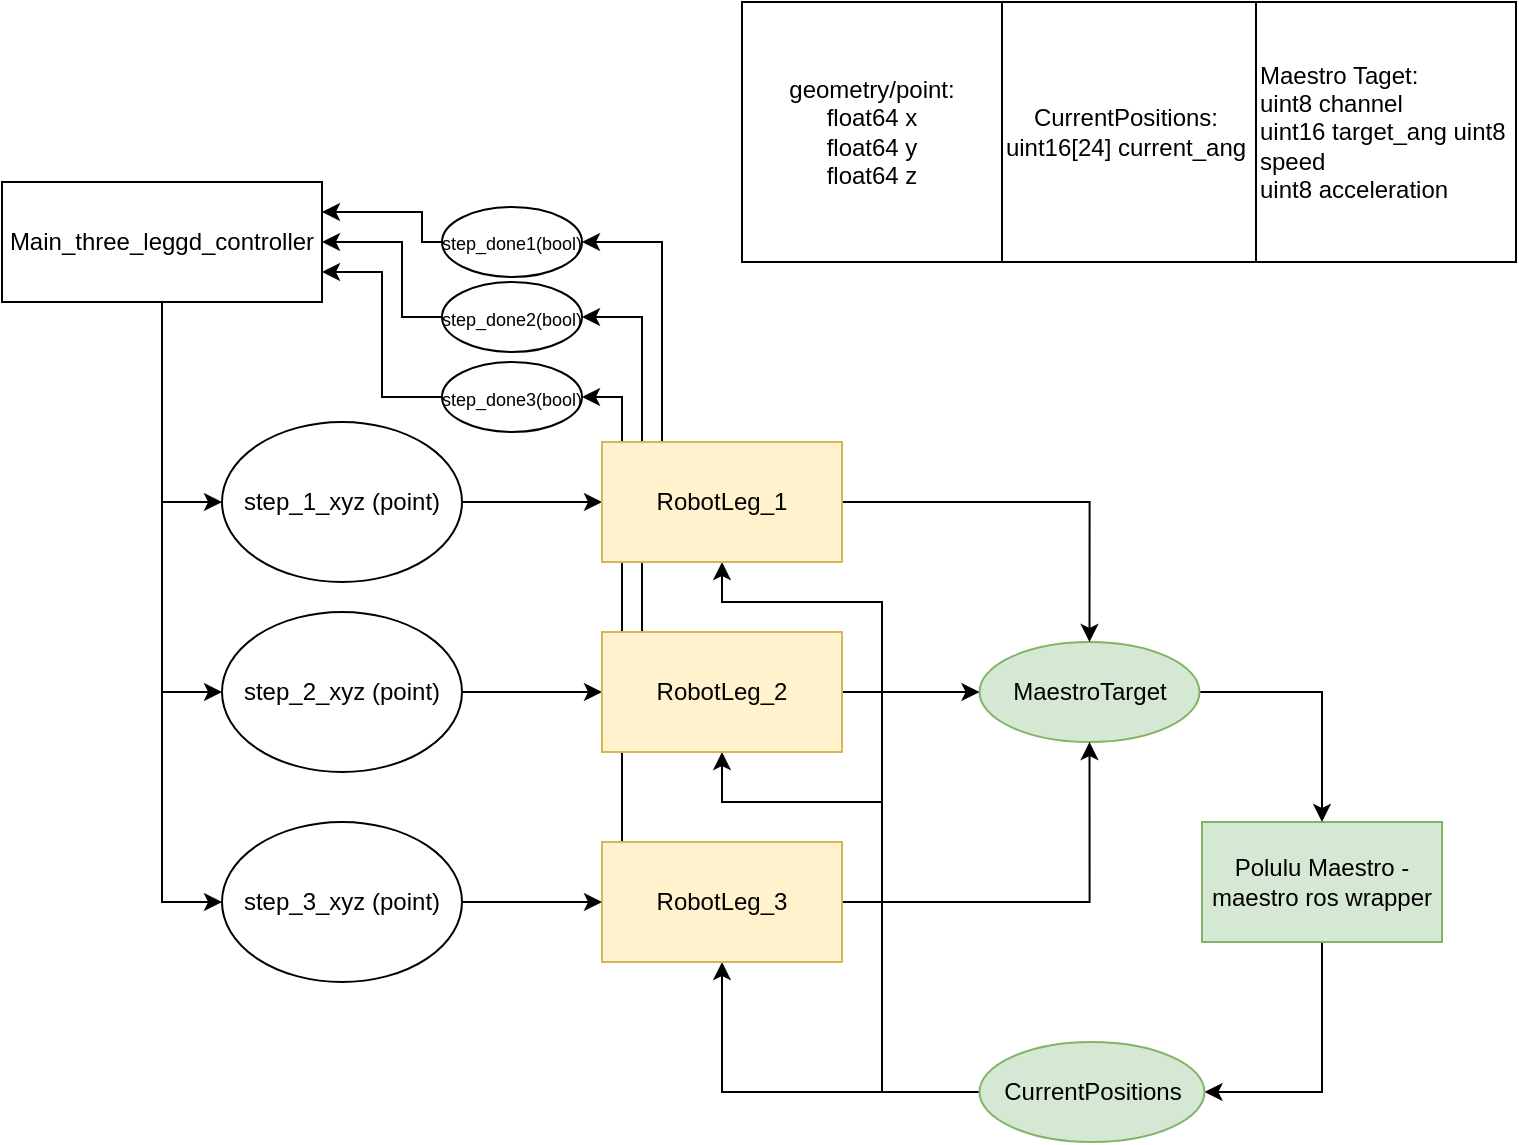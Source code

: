 <mxfile version="20.5.1" type="device"><diagram id="NFcjAwmAxr3F2hzBvSZC" name="Page-1"><mxGraphModel dx="1021" dy="579" grid="1" gridSize="10" guides="1" tooltips="1" connect="1" arrows="1" fold="1" page="1" pageScale="1" pageWidth="827" pageHeight="1169" math="0" shadow="0"><root><mxCell id="0"/><mxCell id="1" parent="0"/><mxCell id="n2j4CQMMadK633ObHg8q-7" style="edgeStyle=orthogonalEdgeStyle;rounded=0;orthogonalLoop=1;jettySize=auto;html=1;entryX=1;entryY=0.5;entryDx=0;entryDy=0;" parent="1" source="n2j4CQMMadK633ObHg8q-2" target="n2j4CQMMadK633ObHg8q-6" edge="1"><mxGeometry relative="1" as="geometry"/></mxCell><mxCell id="n2j4CQMMadK633ObHg8q-2" value="Polulu Maestro - maestro ros wrapper" style="rounded=0;whiteSpace=wrap;html=1;fillColor=#d5e8d4;strokeColor=#82b366;" parent="1" vertex="1"><mxGeometry x="670" y="410" width="120" height="60" as="geometry"/></mxCell><mxCell id="n2j4CQMMadK633ObHg8q-5" style="edgeStyle=orthogonalEdgeStyle;rounded=0;orthogonalLoop=1;jettySize=auto;html=1;" parent="1" source="n2j4CQMMadK633ObHg8q-3" target="n2j4CQMMadK633ObHg8q-2" edge="1"><mxGeometry relative="1" as="geometry"/></mxCell><mxCell id="n2j4CQMMadK633ObHg8q-3" value="MaestroTarget" style="ellipse;whiteSpace=wrap;html=1;fillColor=#d5e8d4;strokeColor=#82b366;" parent="1" vertex="1"><mxGeometry x="558.75" y="320" width="110" height="50" as="geometry"/></mxCell><mxCell id="3dIs1BvgKKJkEgijvuep-1" style="edgeStyle=orthogonalEdgeStyle;rounded=0;orthogonalLoop=1;jettySize=auto;html=1;entryX=0.5;entryY=1;entryDx=0;entryDy=0;" parent="1" source="n2j4CQMMadK633ObHg8q-6" target="n2j4CQMMadK633ObHg8q-10" edge="1"><mxGeometry relative="1" as="geometry"><Array as="points"><mxPoint x="510" y="545"/><mxPoint x="510" y="300"/><mxPoint x="430" y="300"/></Array></mxGeometry></mxCell><mxCell id="3dIs1BvgKKJkEgijvuep-2" style="edgeStyle=orthogonalEdgeStyle;rounded=0;orthogonalLoop=1;jettySize=auto;html=1;entryX=0.5;entryY=1;entryDx=0;entryDy=0;" parent="1" source="n2j4CQMMadK633ObHg8q-6" target="n2j4CQMMadK633ObHg8q-16" edge="1"><mxGeometry relative="1" as="geometry"><Array as="points"><mxPoint x="510" y="545"/><mxPoint x="510" y="400"/><mxPoint x="430" y="400"/></Array></mxGeometry></mxCell><mxCell id="3dIs1BvgKKJkEgijvuep-3" style="edgeStyle=orthogonalEdgeStyle;rounded=0;orthogonalLoop=1;jettySize=auto;html=1;entryX=0.5;entryY=1;entryDx=0;entryDy=0;" parent="1" source="n2j4CQMMadK633ObHg8q-6" target="n2j4CQMMadK633ObHg8q-19" edge="1"><mxGeometry relative="1" as="geometry"/></mxCell><mxCell id="n2j4CQMMadK633ObHg8q-6" value="CurrentPositions" style="ellipse;whiteSpace=wrap;html=1;fillColor=#d5e8d4;strokeColor=#82b366;" parent="1" vertex="1"><mxGeometry x="558.75" y="520" width="112.5" height="50" as="geometry"/></mxCell><mxCell id="n2j4CQMMadK633ObHg8q-8" value="&lt;span style=&quot;background-color: initial;&quot;&gt;Maestro Taget:&lt;/span&gt;&lt;br&gt;&lt;span style=&quot;background-color: initial;&quot;&gt;uint8 channel&lt;/span&gt;&lt;br&gt;&lt;span style=&quot;background-color: initial;&quot;&gt;uint16 target_ang uint8 speed&lt;/span&gt;&lt;br&gt;&lt;div style=&quot;&quot;&gt;&lt;span style=&quot;background-color: initial;&quot;&gt;uint8 acceleration&lt;/span&gt;&lt;/div&gt;" style="whiteSpace=wrap;html=1;aspect=fixed;align=left;" parent="1" vertex="1"><mxGeometry x="697" width="130" height="130" as="geometry"/></mxCell><mxCell id="n2j4CQMMadK633ObHg8q-9" value="CurrentPositions:&lt;br&gt;&lt;div style=&quot;text-align: left;&quot;&gt;uint16[24] current_ang&lt;br&gt;&lt;/div&gt;" style="whiteSpace=wrap;html=1;aspect=fixed;" parent="1" vertex="1"><mxGeometry x="567" width="130" height="130" as="geometry"/></mxCell><mxCell id="n2j4CQMMadK633ObHg8q-13" style="edgeStyle=orthogonalEdgeStyle;rounded=0;orthogonalLoop=1;jettySize=auto;html=1;" parent="1" source="n2j4CQMMadK633ObHg8q-10" target="n2j4CQMMadK633ObHg8q-3" edge="1"><mxGeometry relative="1" as="geometry"/></mxCell><mxCell id="1s-8dY0NU3ogmGJupwMk-5" style="edgeStyle=orthogonalEdgeStyle;rounded=0;orthogonalLoop=1;jettySize=auto;html=1;exitX=0.25;exitY=0;exitDx=0;exitDy=0;entryX=1;entryY=0.5;entryDx=0;entryDy=0;fontSize=9;" edge="1" parent="1" source="n2j4CQMMadK633ObHg8q-10" target="1s-8dY0NU3ogmGJupwMk-1"><mxGeometry relative="1" as="geometry"/></mxCell><mxCell id="n2j4CQMMadK633ObHg8q-15" style="edgeStyle=orthogonalEdgeStyle;rounded=0;orthogonalLoop=1;jettySize=auto;html=1;entryX=0;entryY=0.5;entryDx=0;entryDy=0;" parent="1" source="n2j4CQMMadK633ObHg8q-14" target="n2j4CQMMadK633ObHg8q-10" edge="1"><mxGeometry relative="1" as="geometry"/></mxCell><mxCell id="n2j4CQMMadK633ObHg8q-14" value="step_1_xyz (point)" style="ellipse;whiteSpace=wrap;html=1;" parent="1" vertex="1"><mxGeometry x="180" y="210" width="120" height="80" as="geometry"/></mxCell><mxCell id="n2j4CQMMadK633ObHg8q-22" style="edgeStyle=orthogonalEdgeStyle;rounded=0;orthogonalLoop=1;jettySize=auto;html=1;entryX=0;entryY=0.5;entryDx=0;entryDy=0;" parent="1" source="n2j4CQMMadK633ObHg8q-16" target="n2j4CQMMadK633ObHg8q-3" edge="1"><mxGeometry relative="1" as="geometry"/></mxCell><mxCell id="1s-8dY0NU3ogmGJupwMk-6" style="edgeStyle=orthogonalEdgeStyle;rounded=0;orthogonalLoop=1;jettySize=auto;html=1;exitX=0.25;exitY=0;exitDx=0;exitDy=0;entryX=1;entryY=0.5;entryDx=0;entryDy=0;fontSize=9;" edge="1" parent="1" source="n2j4CQMMadK633ObHg8q-16" target="1s-8dY0NU3ogmGJupwMk-3"><mxGeometry relative="1" as="geometry"><Array as="points"><mxPoint x="390" y="315"/><mxPoint x="390" y="158"/></Array></mxGeometry></mxCell><mxCell id="n2j4CQMMadK633ObHg8q-17" style="edgeStyle=orthogonalEdgeStyle;rounded=0;orthogonalLoop=1;jettySize=auto;html=1;entryX=0;entryY=0.5;entryDx=0;entryDy=0;" parent="1" source="n2j4CQMMadK633ObHg8q-18" target="n2j4CQMMadK633ObHg8q-16" edge="1"><mxGeometry relative="1" as="geometry"/></mxCell><mxCell id="n2j4CQMMadK633ObHg8q-18" value="step_2_xyz&amp;nbsp;(point)" style="ellipse;whiteSpace=wrap;html=1;" parent="1" vertex="1"><mxGeometry x="180" y="305" width="120" height="80" as="geometry"/></mxCell><mxCell id="n2j4CQMMadK633ObHg8q-24" style="edgeStyle=orthogonalEdgeStyle;rounded=0;orthogonalLoop=1;jettySize=auto;html=1;entryX=0.5;entryY=1;entryDx=0;entryDy=0;" parent="1" source="n2j4CQMMadK633ObHg8q-19" target="n2j4CQMMadK633ObHg8q-3" edge="1"><mxGeometry relative="1" as="geometry"/></mxCell><mxCell id="1s-8dY0NU3ogmGJupwMk-7" style="edgeStyle=orthogonalEdgeStyle;rounded=0;orthogonalLoop=1;jettySize=auto;html=1;exitX=0.25;exitY=0;exitDx=0;exitDy=0;entryX=1;entryY=0.5;entryDx=0;entryDy=0;fontSize=9;" edge="1" parent="1" source="n2j4CQMMadK633ObHg8q-19" target="1s-8dY0NU3ogmGJupwMk-4"><mxGeometry relative="1" as="geometry"><Array as="points"><mxPoint x="380" y="420"/><mxPoint x="380" y="198"/></Array></mxGeometry></mxCell><mxCell id="n2j4CQMMadK633ObHg8q-19" value="RobotLeg_3" style="rounded=0;whiteSpace=wrap;html=1;fillColor=#fff2cc;strokeColor=#d6b656;" parent="1" vertex="1"><mxGeometry x="370" y="420" width="120" height="60" as="geometry"/></mxCell><mxCell id="n2j4CQMMadK633ObHg8q-23" value="" style="edgeStyle=orthogonalEdgeStyle;rounded=0;orthogonalLoop=1;jettySize=auto;html=1;" parent="1" source="n2j4CQMMadK633ObHg8q-21" target="n2j4CQMMadK633ObHg8q-19" edge="1"><mxGeometry relative="1" as="geometry"/></mxCell><mxCell id="n2j4CQMMadK633ObHg8q-21" value="step_3_xyz&amp;nbsp;(point)" style="ellipse;whiteSpace=wrap;html=1;" parent="1" vertex="1"><mxGeometry x="180" y="410" width="120" height="80" as="geometry"/></mxCell><mxCell id="n2j4CQMMadK633ObHg8q-26" style="edgeStyle=orthogonalEdgeStyle;rounded=0;orthogonalLoop=1;jettySize=auto;html=1;entryX=0;entryY=0.5;entryDx=0;entryDy=0;" parent="1" source="n2j4CQMMadK633ObHg8q-25" target="n2j4CQMMadK633ObHg8q-14" edge="1"><mxGeometry relative="1" as="geometry"/></mxCell><mxCell id="n2j4CQMMadK633ObHg8q-27" style="edgeStyle=orthogonalEdgeStyle;rounded=0;orthogonalLoop=1;jettySize=auto;html=1;exitX=0.5;exitY=1;exitDx=0;exitDy=0;entryX=0;entryY=0.5;entryDx=0;entryDy=0;" parent="1" source="n2j4CQMMadK633ObHg8q-25" target="n2j4CQMMadK633ObHg8q-18" edge="1"><mxGeometry relative="1" as="geometry"/></mxCell><mxCell id="n2j4CQMMadK633ObHg8q-28" style="edgeStyle=orthogonalEdgeStyle;rounded=0;orthogonalLoop=1;jettySize=auto;html=1;exitX=0.5;exitY=1;exitDx=0;exitDy=0;entryX=0;entryY=0.5;entryDx=0;entryDy=0;" parent="1" source="n2j4CQMMadK633ObHg8q-25" target="n2j4CQMMadK633ObHg8q-21" edge="1"><mxGeometry relative="1" as="geometry"/></mxCell><mxCell id="n2j4CQMMadK633ObHg8q-25" value="Main_three_leggd_controller" style="rounded=0;whiteSpace=wrap;html=1;" parent="1" vertex="1"><mxGeometry x="70" y="90" width="160" height="60" as="geometry"/></mxCell><mxCell id="n2j4CQMMadK633ObHg8q-29" value="geometry/point:&lt;br&gt;float64 x&lt;br&gt;float64 y&lt;br&gt;float64 z" style="whiteSpace=wrap;html=1;aspect=fixed;" parent="1" vertex="1"><mxGeometry x="440" width="130" height="130" as="geometry"/></mxCell><mxCell id="1s-8dY0NU3ogmGJupwMk-10" style="edgeStyle=orthogonalEdgeStyle;rounded=0;orthogonalLoop=1;jettySize=auto;html=1;exitX=0;exitY=0.5;exitDx=0;exitDy=0;entryX=1;entryY=0.25;entryDx=0;entryDy=0;fontSize=9;" edge="1" parent="1" source="1s-8dY0NU3ogmGJupwMk-1" target="n2j4CQMMadK633ObHg8q-25"><mxGeometry relative="1" as="geometry"><Array as="points"><mxPoint x="280" y="120"/><mxPoint x="280" y="105"/></Array></mxGeometry></mxCell><mxCell id="1s-8dY0NU3ogmGJupwMk-1" value="&lt;font style=&quot;font-size: 9px;&quot;&gt;step_done1(bool)&lt;/font&gt;" style="ellipse;whiteSpace=wrap;html=1;" vertex="1" parent="1"><mxGeometry x="290" y="102.5" width="70" height="35" as="geometry"/></mxCell><mxCell id="1s-8dY0NU3ogmGJupwMk-9" style="edgeStyle=orthogonalEdgeStyle;rounded=0;orthogonalLoop=1;jettySize=auto;html=1;exitX=0;exitY=0.5;exitDx=0;exitDy=0;entryX=1;entryY=0.5;entryDx=0;entryDy=0;fontSize=9;" edge="1" parent="1" source="1s-8dY0NU3ogmGJupwMk-3" target="n2j4CQMMadK633ObHg8q-25"><mxGeometry relative="1" as="geometry"><Array as="points"><mxPoint x="270" y="158"/><mxPoint x="270" y="120"/></Array></mxGeometry></mxCell><mxCell id="1s-8dY0NU3ogmGJupwMk-3" value="&lt;font style=&quot;font-size: 9px;&quot;&gt;step_done2(bool)&lt;/font&gt;" style="ellipse;whiteSpace=wrap;html=1;" vertex="1" parent="1"><mxGeometry x="290" y="140" width="70" height="35" as="geometry"/></mxCell><mxCell id="1s-8dY0NU3ogmGJupwMk-8" style="edgeStyle=orthogonalEdgeStyle;rounded=0;orthogonalLoop=1;jettySize=auto;html=1;exitX=0;exitY=0.5;exitDx=0;exitDy=0;entryX=1;entryY=0.75;entryDx=0;entryDy=0;fontSize=9;" edge="1" parent="1" source="1s-8dY0NU3ogmGJupwMk-4" target="n2j4CQMMadK633ObHg8q-25"><mxGeometry relative="1" as="geometry"/></mxCell><mxCell id="1s-8dY0NU3ogmGJupwMk-4" value="&lt;font style=&quot;font-size: 9px;&quot;&gt;step_done3(bool)&lt;/font&gt;" style="ellipse;whiteSpace=wrap;html=1;" vertex="1" parent="1"><mxGeometry x="290" y="180" width="70" height="35" as="geometry"/></mxCell><mxCell id="n2j4CQMMadK633ObHg8q-10" value="RobotLeg_1" style="rounded=0;whiteSpace=wrap;html=1;fillColor=#fff2cc;strokeColor=#d6b656;" parent="1" vertex="1"><mxGeometry x="370" y="220" width="120" height="60" as="geometry"/></mxCell><mxCell id="n2j4CQMMadK633ObHg8q-16" value="RobotLeg_2" style="rounded=0;whiteSpace=wrap;html=1;fillColor=#fff2cc;strokeColor=#d6b656;" parent="1" vertex="1"><mxGeometry x="370" y="315" width="120" height="60" as="geometry"/></mxCell></root></mxGraphModel></diagram></mxfile>